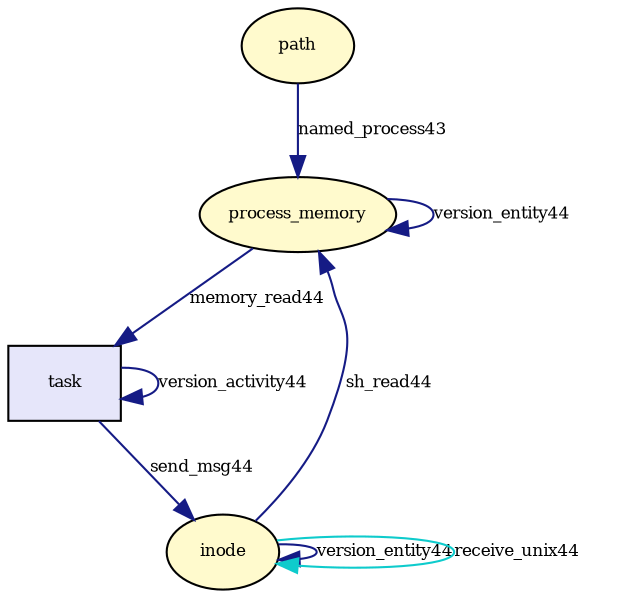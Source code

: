 digraph RGL__DirectedAdjacencyGraph {path[fontsize = 8,label = "path",shape = ellipse, fillcolor="#fffacd", style = filled]

process_memory[fontsize = 8,label = "process_memory",shape = ellipse, fillcolor="#fffacd", style = filled]

path -> process_memory[fontsize = 8,label = "named_process43", color="#151b85"]

process_memory -> process_memory[fontsize = 8,label = "version_entity44", color="#151b85"]

inode[fontsize = 8,label = "inode",shape = ellipse, fillcolor="#fffacd", style = filled]

inode -> process_memory[fontsize = 8,label = "sh_read44", color="#151b85"]

task[fontsize = 8,label = "task",shape = rectangle, fillcolor="#e6e6fa", style = filled]

task -> task[fontsize = 8,label = "version_activity44", color="#151b85"]

process_memory -> task[fontsize = 8,label = "memory_read44", color="#151b85"]

inode -> inode[fontsize = 8,label = "version_entity44", color="#151b85"]

task -> inode[fontsize = 8,label = "send_msg44", color="#151b85"]

inode -> inode[fontsize = 8,label = "receive_unix44", color="#0ecbcc"]

}